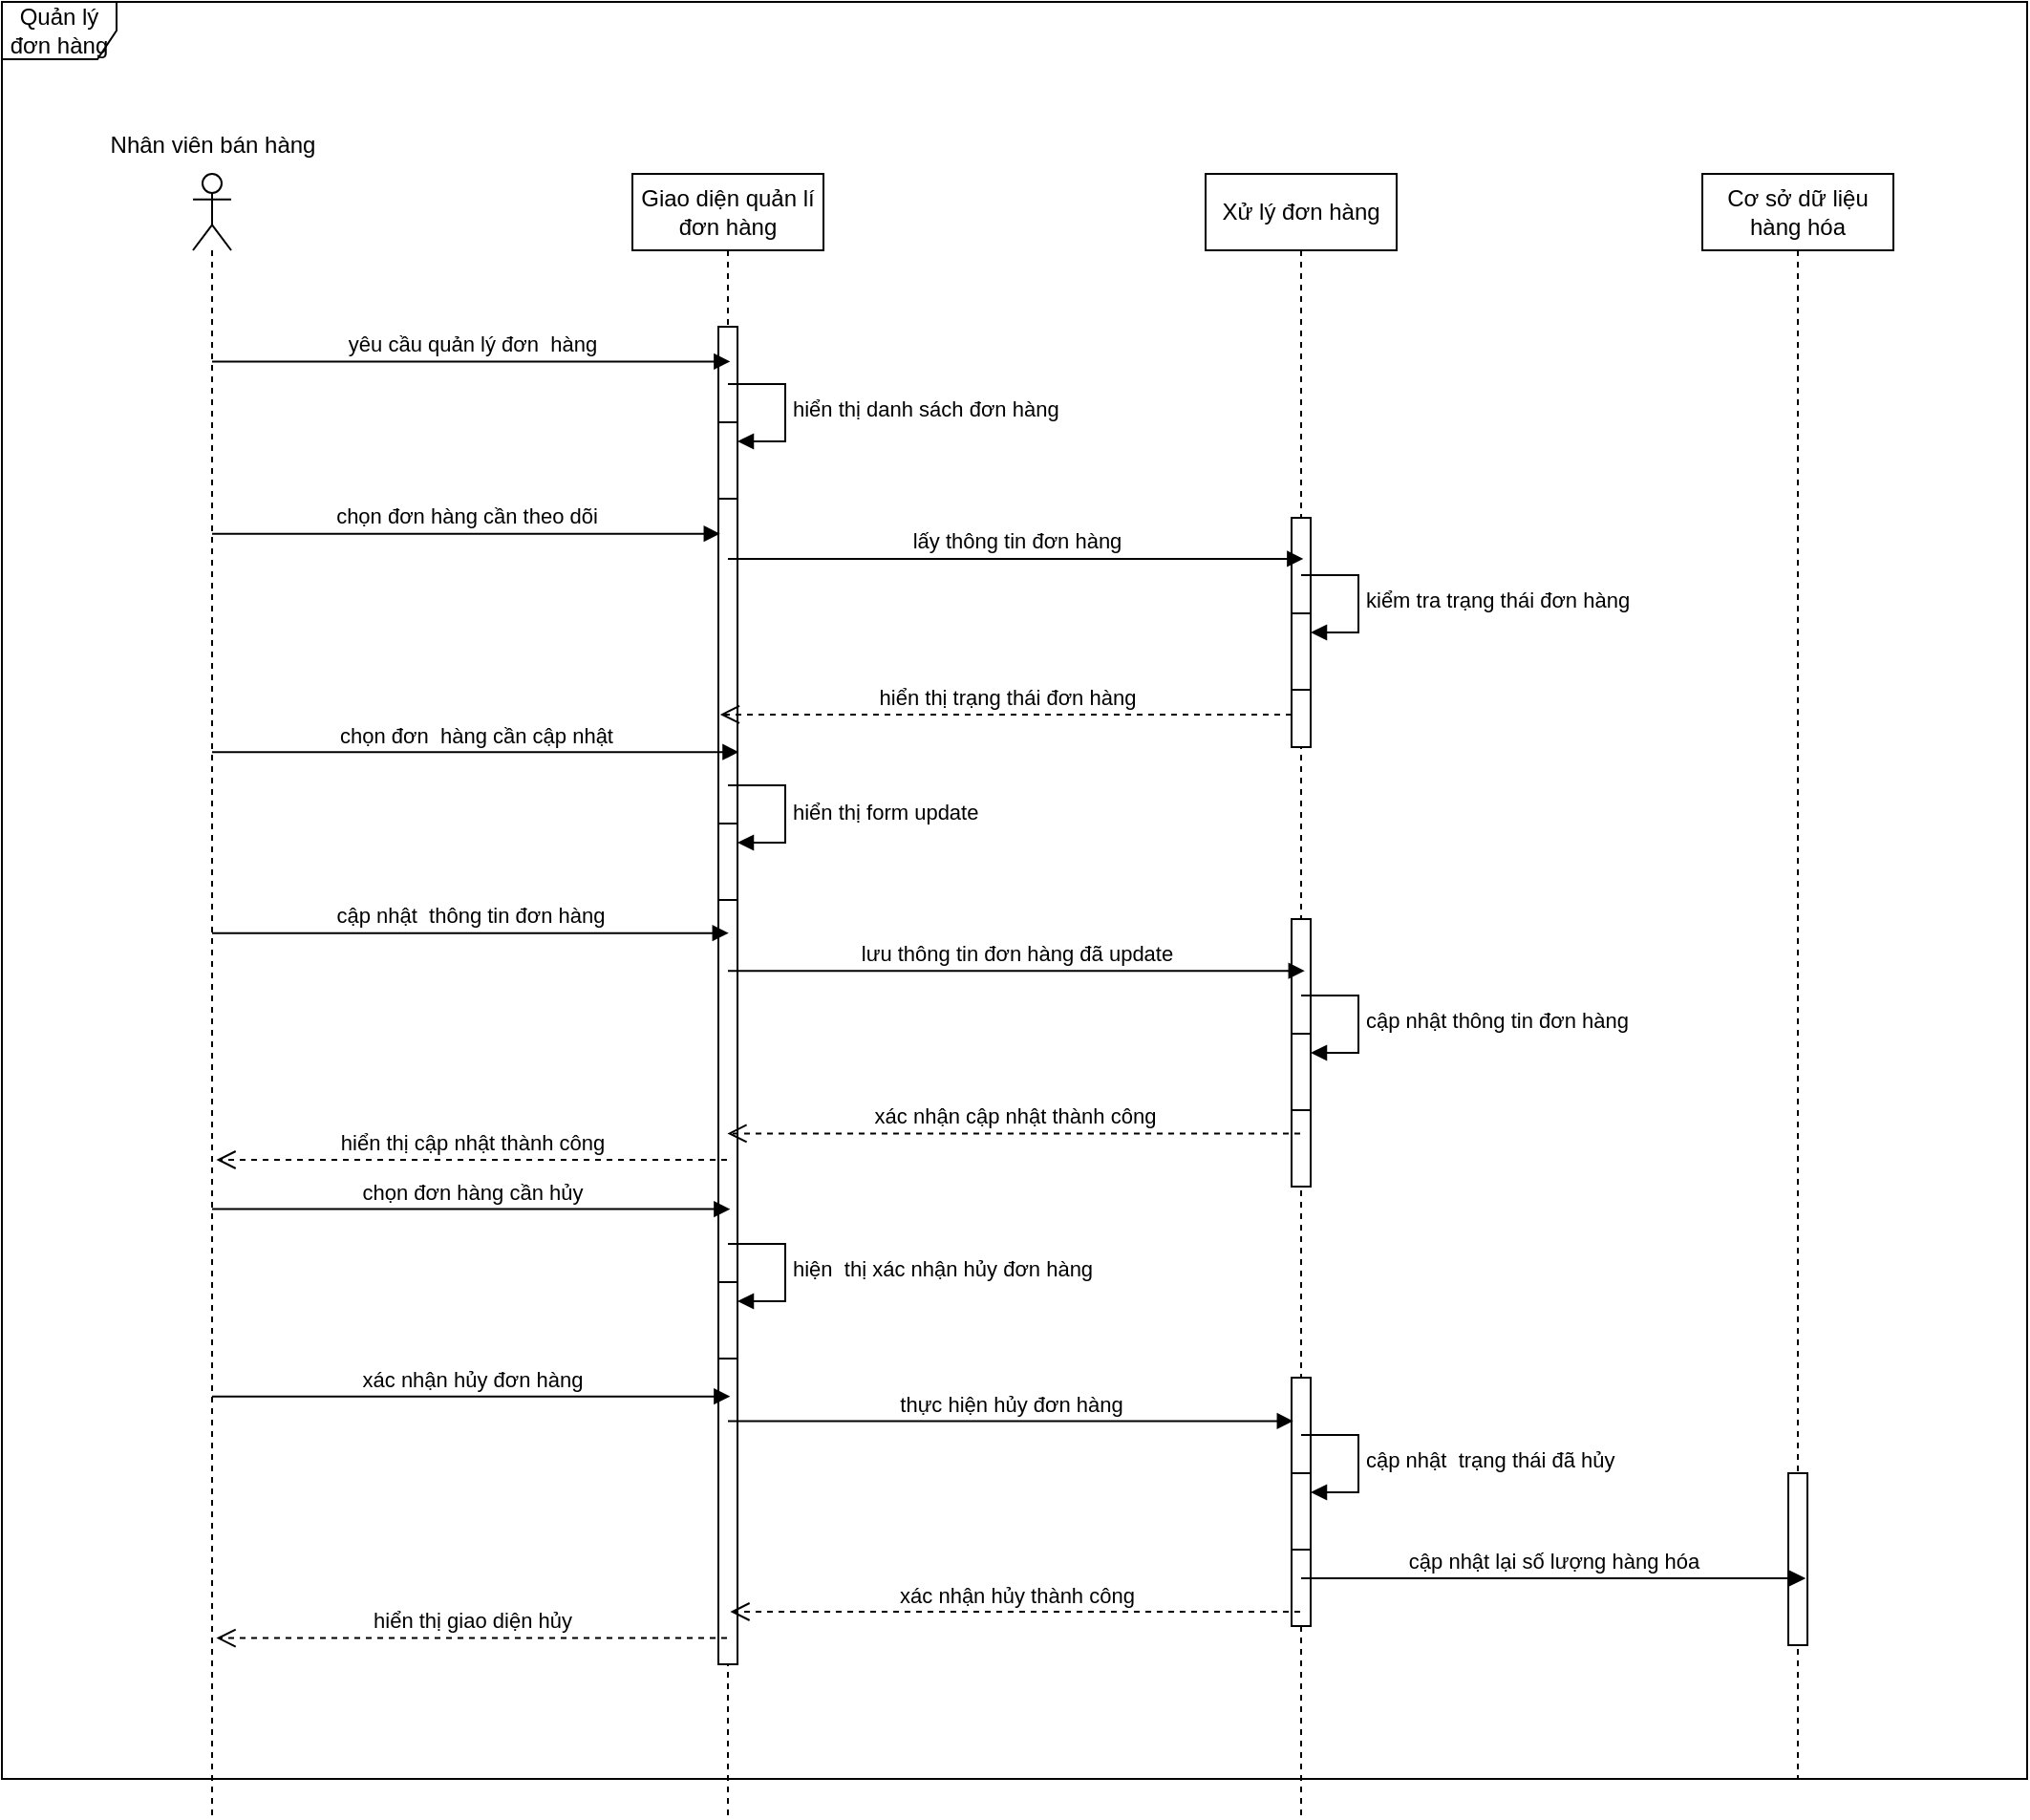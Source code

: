 <mxfile version="26.2.12">
  <diagram name="Page-1" id="aQOmlmfpFeViXC50ulA3">
    <mxGraphModel dx="1476" dy="920" grid="1" gridSize="10" guides="1" tooltips="1" connect="1" arrows="1" fold="1" page="1" pageScale="1" pageWidth="1654" pageHeight="2336" math="0" shadow="0">
      <root>
        <mxCell id="0" />
        <mxCell id="1" parent="0" />
        <mxCell id="LHbsXOiMSEpT2H5i1_bc-1" value="Quản lý đơn hàng" style="shape=umlFrame;whiteSpace=wrap;html=1;pointerEvents=0;" parent="1" vertex="1">
          <mxGeometry x="50" y="90" width="1060" height="930" as="geometry" />
        </mxCell>
        <mxCell id="LHbsXOiMSEpT2H5i1_bc-2" value="" style="shape=umlLifeline;perimeter=lifelinePerimeter;whiteSpace=wrap;html=1;container=1;dropTarget=0;collapsible=0;recursiveResize=0;outlineConnect=0;portConstraint=eastwest;newEdgeStyle={&quot;curved&quot;:0,&quot;rounded&quot;:0};participant=umlActor;" parent="1" vertex="1">
          <mxGeometry x="150" y="180" width="20" height="860" as="geometry" />
        </mxCell>
        <mxCell id="LHbsXOiMSEpT2H5i1_bc-3" value="Giao diện quản lí đơn hàng" style="shape=umlLifeline;perimeter=lifelinePerimeter;whiteSpace=wrap;html=1;container=1;dropTarget=0;collapsible=0;recursiveResize=0;outlineConnect=0;portConstraint=eastwest;newEdgeStyle={&quot;curved&quot;:0,&quot;rounded&quot;:0};" parent="1" vertex="1">
          <mxGeometry x="380" y="180" width="100" height="860" as="geometry" />
        </mxCell>
        <mxCell id="LHbsXOiMSEpT2H5i1_bc-6" value="" style="html=1;points=[[0,0,0,0,5],[0,1,0,0,-5],[1,0,0,0,5],[1,1,0,0,-5]];perimeter=orthogonalPerimeter;outlineConnect=0;targetShapes=umlLifeline;portConstraint=eastwest;newEdgeStyle={&quot;curved&quot;:0,&quot;rounded&quot;:0};" parent="LHbsXOiMSEpT2H5i1_bc-3" vertex="1">
          <mxGeometry x="45" y="80" width="10" height="700" as="geometry" />
        </mxCell>
        <mxCell id="LHbsXOiMSEpT2H5i1_bc-10" value="" style="html=1;points=[[0,0,0,0,5],[0,1,0,0,-5],[1,0,0,0,5],[1,1,0,0,-5]];perimeter=orthogonalPerimeter;outlineConnect=0;targetShapes=umlLifeline;portConstraint=eastwest;newEdgeStyle={&quot;curved&quot;:0,&quot;rounded&quot;:0};" parent="LHbsXOiMSEpT2H5i1_bc-3" vertex="1">
          <mxGeometry x="45" y="130" width="10" height="40" as="geometry" />
        </mxCell>
        <mxCell id="LHbsXOiMSEpT2H5i1_bc-11" value="hiển thị danh sách đơn hàng" style="html=1;align=left;spacingLeft=2;endArrow=block;rounded=0;edgeStyle=orthogonalEdgeStyle;curved=0;rounded=0;" parent="LHbsXOiMSEpT2H5i1_bc-3" target="LHbsXOiMSEpT2H5i1_bc-10" edge="1">
          <mxGeometry relative="1" as="geometry">
            <mxPoint x="50" y="110" as="sourcePoint" />
            <Array as="points">
              <mxPoint x="80" y="140" />
            </Array>
          </mxGeometry>
        </mxCell>
        <mxCell id="LHbsXOiMSEpT2H5i1_bc-19" value="" style="html=1;points=[[0,0,0,0,5],[0,1,0,0,-5],[1,0,0,0,5],[1,1,0,0,-5]];perimeter=orthogonalPerimeter;outlineConnect=0;targetShapes=umlLifeline;portConstraint=eastwest;newEdgeStyle={&quot;curved&quot;:0,&quot;rounded&quot;:0};" parent="LHbsXOiMSEpT2H5i1_bc-3" vertex="1">
          <mxGeometry x="45" y="340" width="10" height="40" as="geometry" />
        </mxCell>
        <mxCell id="LHbsXOiMSEpT2H5i1_bc-20" value="hiển thị form update" style="html=1;align=left;spacingLeft=2;endArrow=block;rounded=0;edgeStyle=orthogonalEdgeStyle;curved=0;rounded=0;" parent="LHbsXOiMSEpT2H5i1_bc-3" target="LHbsXOiMSEpT2H5i1_bc-19" edge="1">
          <mxGeometry x="0.02" relative="1" as="geometry">
            <mxPoint x="50" y="320" as="sourcePoint" />
            <Array as="points">
              <mxPoint x="80" y="350" />
            </Array>
            <mxPoint as="offset" />
          </mxGeometry>
        </mxCell>
        <mxCell id="LHbsXOiMSEpT2H5i1_bc-40" value="" style="html=1;points=[[0,0,0,0,5],[0,1,0,0,-5],[1,0,0,0,5],[1,1,0,0,-5]];perimeter=orthogonalPerimeter;outlineConnect=0;targetShapes=umlLifeline;portConstraint=eastwest;newEdgeStyle={&quot;curved&quot;:0,&quot;rounded&quot;:0};" parent="LHbsXOiMSEpT2H5i1_bc-3" vertex="1">
          <mxGeometry x="45" y="580" width="10" height="40" as="geometry" />
        </mxCell>
        <mxCell id="LHbsXOiMSEpT2H5i1_bc-41" value="hiện&amp;nbsp; thị xác nhận hủy đơn hàng" style="html=1;align=left;spacingLeft=2;endArrow=block;rounded=0;edgeStyle=orthogonalEdgeStyle;curved=0;rounded=0;" parent="LHbsXOiMSEpT2H5i1_bc-3" target="LHbsXOiMSEpT2H5i1_bc-40" edge="1">
          <mxGeometry relative="1" as="geometry">
            <mxPoint x="50" y="560" as="sourcePoint" />
            <Array as="points">
              <mxPoint x="80" y="590" />
            </Array>
          </mxGeometry>
        </mxCell>
        <mxCell id="LHbsXOiMSEpT2H5i1_bc-4" value="Xử lý đơn hàng" style="shape=umlLifeline;perimeter=lifelinePerimeter;whiteSpace=wrap;html=1;container=1;dropTarget=0;collapsible=0;recursiveResize=0;outlineConnect=0;portConstraint=eastwest;newEdgeStyle={&quot;curved&quot;:0,&quot;rounded&quot;:0};" parent="1" vertex="1">
          <mxGeometry x="680" y="180" width="100" height="860" as="geometry" />
        </mxCell>
        <mxCell id="LHbsXOiMSEpT2H5i1_bc-13" value="" style="html=1;points=[[0,0,0,0,5],[0,1,0,0,-5],[1,0,0,0,5],[1,1,0,0,-5]];perimeter=orthogonalPerimeter;outlineConnect=0;targetShapes=umlLifeline;portConstraint=eastwest;newEdgeStyle={&quot;curved&quot;:0,&quot;rounded&quot;:0};" parent="LHbsXOiMSEpT2H5i1_bc-4" vertex="1">
          <mxGeometry x="45" y="180" width="10" height="120" as="geometry" />
        </mxCell>
        <mxCell id="LHbsXOiMSEpT2H5i1_bc-15" value="" style="html=1;points=[[0,0,0,0,5],[0,1,0,0,-5],[1,0,0,0,5],[1,1,0,0,-5]];perimeter=orthogonalPerimeter;outlineConnect=0;targetShapes=umlLifeline;portConstraint=eastwest;newEdgeStyle={&quot;curved&quot;:0,&quot;rounded&quot;:0};" parent="LHbsXOiMSEpT2H5i1_bc-4" vertex="1">
          <mxGeometry x="45" y="230" width="10" height="40" as="geometry" />
        </mxCell>
        <mxCell id="LHbsXOiMSEpT2H5i1_bc-16" value="kiểm tra trạng thái đơn hàng" style="html=1;align=left;spacingLeft=2;endArrow=block;rounded=0;edgeStyle=orthogonalEdgeStyle;curved=0;rounded=0;" parent="LHbsXOiMSEpT2H5i1_bc-4" target="LHbsXOiMSEpT2H5i1_bc-15" edge="1">
          <mxGeometry relative="1" as="geometry">
            <mxPoint x="50" y="210" as="sourcePoint" />
            <Array as="points">
              <mxPoint x="80" y="240" />
            </Array>
          </mxGeometry>
        </mxCell>
        <mxCell id="LHbsXOiMSEpT2H5i1_bc-23" value="" style="html=1;points=[[0,0,0,0,5],[0,1,0,0,-5],[1,0,0,0,5],[1,1,0,0,-5]];perimeter=orthogonalPerimeter;outlineConnect=0;targetShapes=umlLifeline;portConstraint=eastwest;newEdgeStyle={&quot;curved&quot;:0,&quot;rounded&quot;:0};" parent="LHbsXOiMSEpT2H5i1_bc-4" vertex="1">
          <mxGeometry x="45" y="390" width="10" height="140" as="geometry" />
        </mxCell>
        <mxCell id="LHbsXOiMSEpT2H5i1_bc-25" value="" style="html=1;points=[[0,0,0,0,5],[0,1,0,0,-5],[1,0,0,0,5],[1,1,0,0,-5]];perimeter=orthogonalPerimeter;outlineConnect=0;targetShapes=umlLifeline;portConstraint=eastwest;newEdgeStyle={&quot;curved&quot;:0,&quot;rounded&quot;:0};" parent="LHbsXOiMSEpT2H5i1_bc-4" vertex="1">
          <mxGeometry x="45" y="450" width="10" height="40" as="geometry" />
        </mxCell>
        <mxCell id="LHbsXOiMSEpT2H5i1_bc-26" value="cập nhật thông tin đơn hàng" style="html=1;align=left;spacingLeft=2;endArrow=block;rounded=0;edgeStyle=orthogonalEdgeStyle;curved=0;rounded=0;" parent="LHbsXOiMSEpT2H5i1_bc-4" target="LHbsXOiMSEpT2H5i1_bc-25" edge="1">
          <mxGeometry relative="1" as="geometry">
            <mxPoint x="50" y="430" as="sourcePoint" />
            <Array as="points">
              <mxPoint x="80" y="460" />
            </Array>
          </mxGeometry>
        </mxCell>
        <mxCell id="LHbsXOiMSEpT2H5i1_bc-43" value="" style="html=1;points=[[0,0,0,0,5],[0,1,0,0,-5],[1,0,0,0,5],[1,1,0,0,-5]];perimeter=orthogonalPerimeter;outlineConnect=0;targetShapes=umlLifeline;portConstraint=eastwest;newEdgeStyle={&quot;curved&quot;:0,&quot;rounded&quot;:0};" parent="LHbsXOiMSEpT2H5i1_bc-4" vertex="1">
          <mxGeometry x="45" y="630" width="10" height="130" as="geometry" />
        </mxCell>
        <mxCell id="LHbsXOiMSEpT2H5i1_bc-45" value="" style="html=1;points=[[0,0,0,0,5],[0,1,0,0,-5],[1,0,0,0,5],[1,1,0,0,-5]];perimeter=orthogonalPerimeter;outlineConnect=0;targetShapes=umlLifeline;portConstraint=eastwest;newEdgeStyle={&quot;curved&quot;:0,&quot;rounded&quot;:0};" parent="LHbsXOiMSEpT2H5i1_bc-4" vertex="1">
          <mxGeometry x="45" y="680" width="10" height="40" as="geometry" />
        </mxCell>
        <mxCell id="LHbsXOiMSEpT2H5i1_bc-46" value="cập nhật&amp;nbsp; trạng thái đã hủy" style="html=1;align=left;spacingLeft=2;endArrow=block;rounded=0;edgeStyle=orthogonalEdgeStyle;curved=0;rounded=0;" parent="LHbsXOiMSEpT2H5i1_bc-4" target="LHbsXOiMSEpT2H5i1_bc-45" edge="1">
          <mxGeometry relative="1" as="geometry">
            <mxPoint x="50" y="660" as="sourcePoint" />
            <Array as="points">
              <mxPoint x="80" y="690" />
            </Array>
          </mxGeometry>
        </mxCell>
        <mxCell id="LHbsXOiMSEpT2H5i1_bc-5" value="Cơ sở dữ liệu hàng hóa" style="shape=umlLifeline;perimeter=lifelinePerimeter;whiteSpace=wrap;html=1;container=1;dropTarget=0;collapsible=0;recursiveResize=0;outlineConnect=0;portConstraint=eastwest;newEdgeStyle={&quot;curved&quot;:0,&quot;rounded&quot;:0};" parent="1" vertex="1">
          <mxGeometry x="940" y="180" width="100" height="840" as="geometry" />
        </mxCell>
        <mxCell id="LHbsXOiMSEpT2H5i1_bc-49" value="" style="html=1;points=[[0,0,0,0,5],[0,1,0,0,-5],[1,0,0,0,5],[1,1,0,0,-5]];perimeter=orthogonalPerimeter;outlineConnect=0;targetShapes=umlLifeline;portConstraint=eastwest;newEdgeStyle={&quot;curved&quot;:0,&quot;rounded&quot;:0};" parent="LHbsXOiMSEpT2H5i1_bc-5" vertex="1">
          <mxGeometry x="45" y="680" width="10" height="90" as="geometry" />
        </mxCell>
        <mxCell id="LHbsXOiMSEpT2H5i1_bc-50" value="cập nhật lại số lượng hàng hóa" style="html=1;verticalAlign=bottom;endArrow=block;curved=0;rounded=0;entryX=0.541;entryY=0.875;entryDx=0;entryDy=0;entryPerimeter=0;" parent="1" source="LHbsXOiMSEpT2H5i1_bc-4" target="LHbsXOiMSEpT2H5i1_bc-5" edge="1">
          <mxGeometry width="80" relative="1" as="geometry">
            <mxPoint x="590" y="720" as="sourcePoint" />
            <mxPoint x="670" y="720" as="targetPoint" />
          </mxGeometry>
        </mxCell>
        <mxCell id="LHbsXOiMSEpT2H5i1_bc-51" value="xác nhận hủy thành công" style="html=1;verticalAlign=bottom;endArrow=open;dashed=1;endSize=8;curved=0;rounded=0;entryX=0.512;entryY=0.875;entryDx=0;entryDy=0;entryPerimeter=0;" parent="1" source="LHbsXOiMSEpT2H5i1_bc-4" target="LHbsXOiMSEpT2H5i1_bc-3" edge="1">
          <mxGeometry relative="1" as="geometry">
            <mxPoint x="670" y="720" as="sourcePoint" />
            <mxPoint x="590" y="720" as="targetPoint" />
          </mxGeometry>
        </mxCell>
        <mxCell id="LHbsXOiMSEpT2H5i1_bc-52" value="hiển thị giao diện hủy" style="html=1;verticalAlign=bottom;endArrow=open;dashed=1;endSize=8;curved=0;rounded=0;entryX=0.612;entryY=0.891;entryDx=0;entryDy=0;entryPerimeter=0;" parent="1" source="LHbsXOiMSEpT2H5i1_bc-3" target="LHbsXOiMSEpT2H5i1_bc-2" edge="1">
          <mxGeometry relative="1" as="geometry">
            <mxPoint x="670" y="720" as="sourcePoint" />
            <mxPoint x="590" y="720" as="targetPoint" />
          </mxGeometry>
        </mxCell>
        <mxCell id="LHbsXOiMSEpT2H5i1_bc-53" value="yêu cầu quản lý đơn&amp;nbsp; hàng" style="html=1;verticalAlign=bottom;endArrow=block;curved=0;rounded=0;entryX=0.619;entryY=0.026;entryDx=0;entryDy=0;entryPerimeter=0;" parent="1" source="LHbsXOiMSEpT2H5i1_bc-2" target="LHbsXOiMSEpT2H5i1_bc-6" edge="1">
          <mxGeometry width="80" relative="1" as="geometry">
            <mxPoint x="840" y="220" as="sourcePoint" />
            <mxPoint x="1110" y="220" as="targetPoint" />
          </mxGeometry>
        </mxCell>
        <mxCell id="LHbsXOiMSEpT2H5i1_bc-54" value="chọn đơn hàng cần theo dõi" style="html=1;verticalAlign=bottom;endArrow=block;curved=0;rounded=0;entryX=0.459;entryY=0.219;entryDx=0;entryDy=0;entryPerimeter=0;" parent="1" source="LHbsXOiMSEpT2H5i1_bc-2" target="LHbsXOiMSEpT2H5i1_bc-3" edge="1">
          <mxGeometry width="80" relative="1" as="geometry">
            <mxPoint x="770" y="240" as="sourcePoint" />
            <mxPoint x="1042" y="240" as="targetPoint" />
          </mxGeometry>
        </mxCell>
        <mxCell id="LHbsXOiMSEpT2H5i1_bc-55" value="lấy thông tin đơn hàng" style="html=1;verticalAlign=bottom;endArrow=block;curved=0;rounded=0;entryX=0.619;entryY=0.179;entryDx=0;entryDy=0;entryPerimeter=0;" parent="1" source="LHbsXOiMSEpT2H5i1_bc-3" target="LHbsXOiMSEpT2H5i1_bc-13" edge="1">
          <mxGeometry x="-0.002" width="80" relative="1" as="geometry">
            <mxPoint x="850" y="260" as="sourcePoint" />
            <mxPoint x="1151" y="260" as="targetPoint" />
            <mxPoint as="offset" />
          </mxGeometry>
        </mxCell>
        <mxCell id="LHbsXOiMSEpT2H5i1_bc-56" value="hiển thị trạng thái đơn hàng" style="html=1;verticalAlign=bottom;endArrow=open;dashed=1;endSize=8;curved=0;rounded=0;entryX=0.459;entryY=0.329;entryDx=0;entryDy=0;entryPerimeter=0;" parent="1" source="LHbsXOiMSEpT2H5i1_bc-13" target="LHbsXOiMSEpT2H5i1_bc-3" edge="1">
          <mxGeometry relative="1" as="geometry">
            <mxPoint x="830" y="440" as="sourcePoint" />
            <mxPoint x="527" y="440" as="targetPoint" />
          </mxGeometry>
        </mxCell>
        <mxCell id="LHbsXOiMSEpT2H5i1_bc-57" value="chọn đơn&amp;nbsp; hàng cần cập nhật" style="html=1;verticalAlign=bottom;endArrow=block;curved=0;rounded=0;entryX=1.073;entryY=0.318;entryDx=0;entryDy=0;entryPerimeter=0;" parent="1" source="LHbsXOiMSEpT2H5i1_bc-2" target="LHbsXOiMSEpT2H5i1_bc-6" edge="1">
          <mxGeometry width="80" relative="1" as="geometry">
            <mxPoint x="790" y="450" as="sourcePoint" />
            <mxPoint x="1060" y="450" as="targetPoint" />
          </mxGeometry>
        </mxCell>
        <mxCell id="LHbsXOiMSEpT2H5i1_bc-58" value="cập nhật&amp;nbsp; thông tin đơn hàng" style="html=1;verticalAlign=bottom;endArrow=block;curved=0;rounded=0;entryX=0.504;entryY=0.462;entryDx=0;entryDy=0;entryPerimeter=0;" parent="1" source="LHbsXOiMSEpT2H5i1_bc-2" target="LHbsXOiMSEpT2H5i1_bc-3" edge="1">
          <mxGeometry x="-0.003" width="80" relative="1" as="geometry">
            <mxPoint x="780" y="480" as="sourcePoint" />
            <mxPoint x="1054" y="480" as="targetPoint" />
            <mxPoint as="offset" />
          </mxGeometry>
        </mxCell>
        <mxCell id="LHbsXOiMSEpT2H5i1_bc-59" value="lưu thông tin đơn hàng đã update" style="html=1;verticalAlign=bottom;endArrow=block;curved=0;rounded=0;entryX=0.519;entryY=0.485;entryDx=0;entryDy=0;entryPerimeter=0;" parent="1" source="LHbsXOiMSEpT2H5i1_bc-3" target="LHbsXOiMSEpT2H5i1_bc-4" edge="1">
          <mxGeometry width="80" relative="1" as="geometry">
            <mxPoint x="830" y="450" as="sourcePoint" />
            <mxPoint x="1131" y="450" as="targetPoint" />
          </mxGeometry>
        </mxCell>
        <mxCell id="LHbsXOiMSEpT2H5i1_bc-60" value="xác nhận cập nhật thành công" style="html=1;verticalAlign=bottom;endArrow=open;dashed=1;endSize=8;curved=0;rounded=0;entryX=0.497;entryY=0.584;entryDx=0;entryDy=0;entryPerimeter=0;" parent="1" source="LHbsXOiMSEpT2H5i1_bc-4" target="LHbsXOiMSEpT2H5i1_bc-3" edge="1">
          <mxGeometry x="-0.004" relative="1" as="geometry">
            <mxPoint x="850" y="480" as="sourcePoint" />
            <mxPoint x="550" y="480" as="targetPoint" />
            <mxPoint as="offset" />
          </mxGeometry>
        </mxCell>
        <mxCell id="LHbsXOiMSEpT2H5i1_bc-61" value="hiển thị cập nhật thành công" style="html=1;verticalAlign=bottom;endArrow=open;dashed=1;endSize=8;curved=0;rounded=0;entryX=0.612;entryY=0.6;entryDx=0;entryDy=0;entryPerimeter=0;" parent="1" source="LHbsXOiMSEpT2H5i1_bc-3" target="LHbsXOiMSEpT2H5i1_bc-2" edge="1">
          <mxGeometry relative="1" as="geometry">
            <mxPoint x="830" y="500" as="sourcePoint" />
            <mxPoint x="560" y="500" as="targetPoint" />
          </mxGeometry>
        </mxCell>
        <mxCell id="LHbsXOiMSEpT2H5i1_bc-62" value="chọn đơn hàng cần hủy" style="html=1;verticalAlign=bottom;endArrow=block;curved=0;rounded=0;entryX=0.512;entryY=0.63;entryDx=0;entryDy=0;entryPerimeter=0;" parent="1" source="LHbsXOiMSEpT2H5i1_bc-2" target="LHbsXOiMSEpT2H5i1_bc-3" edge="1">
          <mxGeometry width="80" relative="1" as="geometry">
            <mxPoint x="810" y="500" as="sourcePoint" />
            <mxPoint x="1077" y="500" as="targetPoint" />
          </mxGeometry>
        </mxCell>
        <mxCell id="LHbsXOiMSEpT2H5i1_bc-63" value="xác nhận hủy đơn hàng" style="html=1;verticalAlign=bottom;endArrow=block;curved=0;rounded=0;entryX=0.512;entryY=0.744;entryDx=0;entryDy=0;entryPerimeter=0;" parent="1" source="LHbsXOiMSEpT2H5i1_bc-2" target="LHbsXOiMSEpT2H5i1_bc-3" edge="1">
          <mxGeometry width="80" relative="1" as="geometry">
            <mxPoint x="780" y="710" as="sourcePoint" />
            <mxPoint x="1051" y="710" as="targetPoint" />
          </mxGeometry>
        </mxCell>
        <mxCell id="LHbsXOiMSEpT2H5i1_bc-65" value="thực hiện hủy đơn hàng" style="html=1;verticalAlign=bottom;endArrow=block;curved=0;rounded=0;entryX=0.459;entryY=0.759;entryDx=0;entryDy=0;entryPerimeter=0;" parent="1" source="LHbsXOiMSEpT2H5i1_bc-3" target="LHbsXOiMSEpT2H5i1_bc-4" edge="1">
          <mxGeometry width="80" relative="1" as="geometry">
            <mxPoint x="830" y="720" as="sourcePoint" />
            <mxPoint x="1138" y="720" as="targetPoint" />
          </mxGeometry>
        </mxCell>
        <mxCell id="NMO2w2L6gr1BI-t41K5x-1" value="Nhân viên bán hàng" style="text;html=1;align=center;verticalAlign=middle;resizable=0;points=[];autosize=1;strokeColor=none;fillColor=none;" vertex="1" parent="1">
          <mxGeometry x="95" y="150" width="130" height="30" as="geometry" />
        </mxCell>
      </root>
    </mxGraphModel>
  </diagram>
</mxfile>
